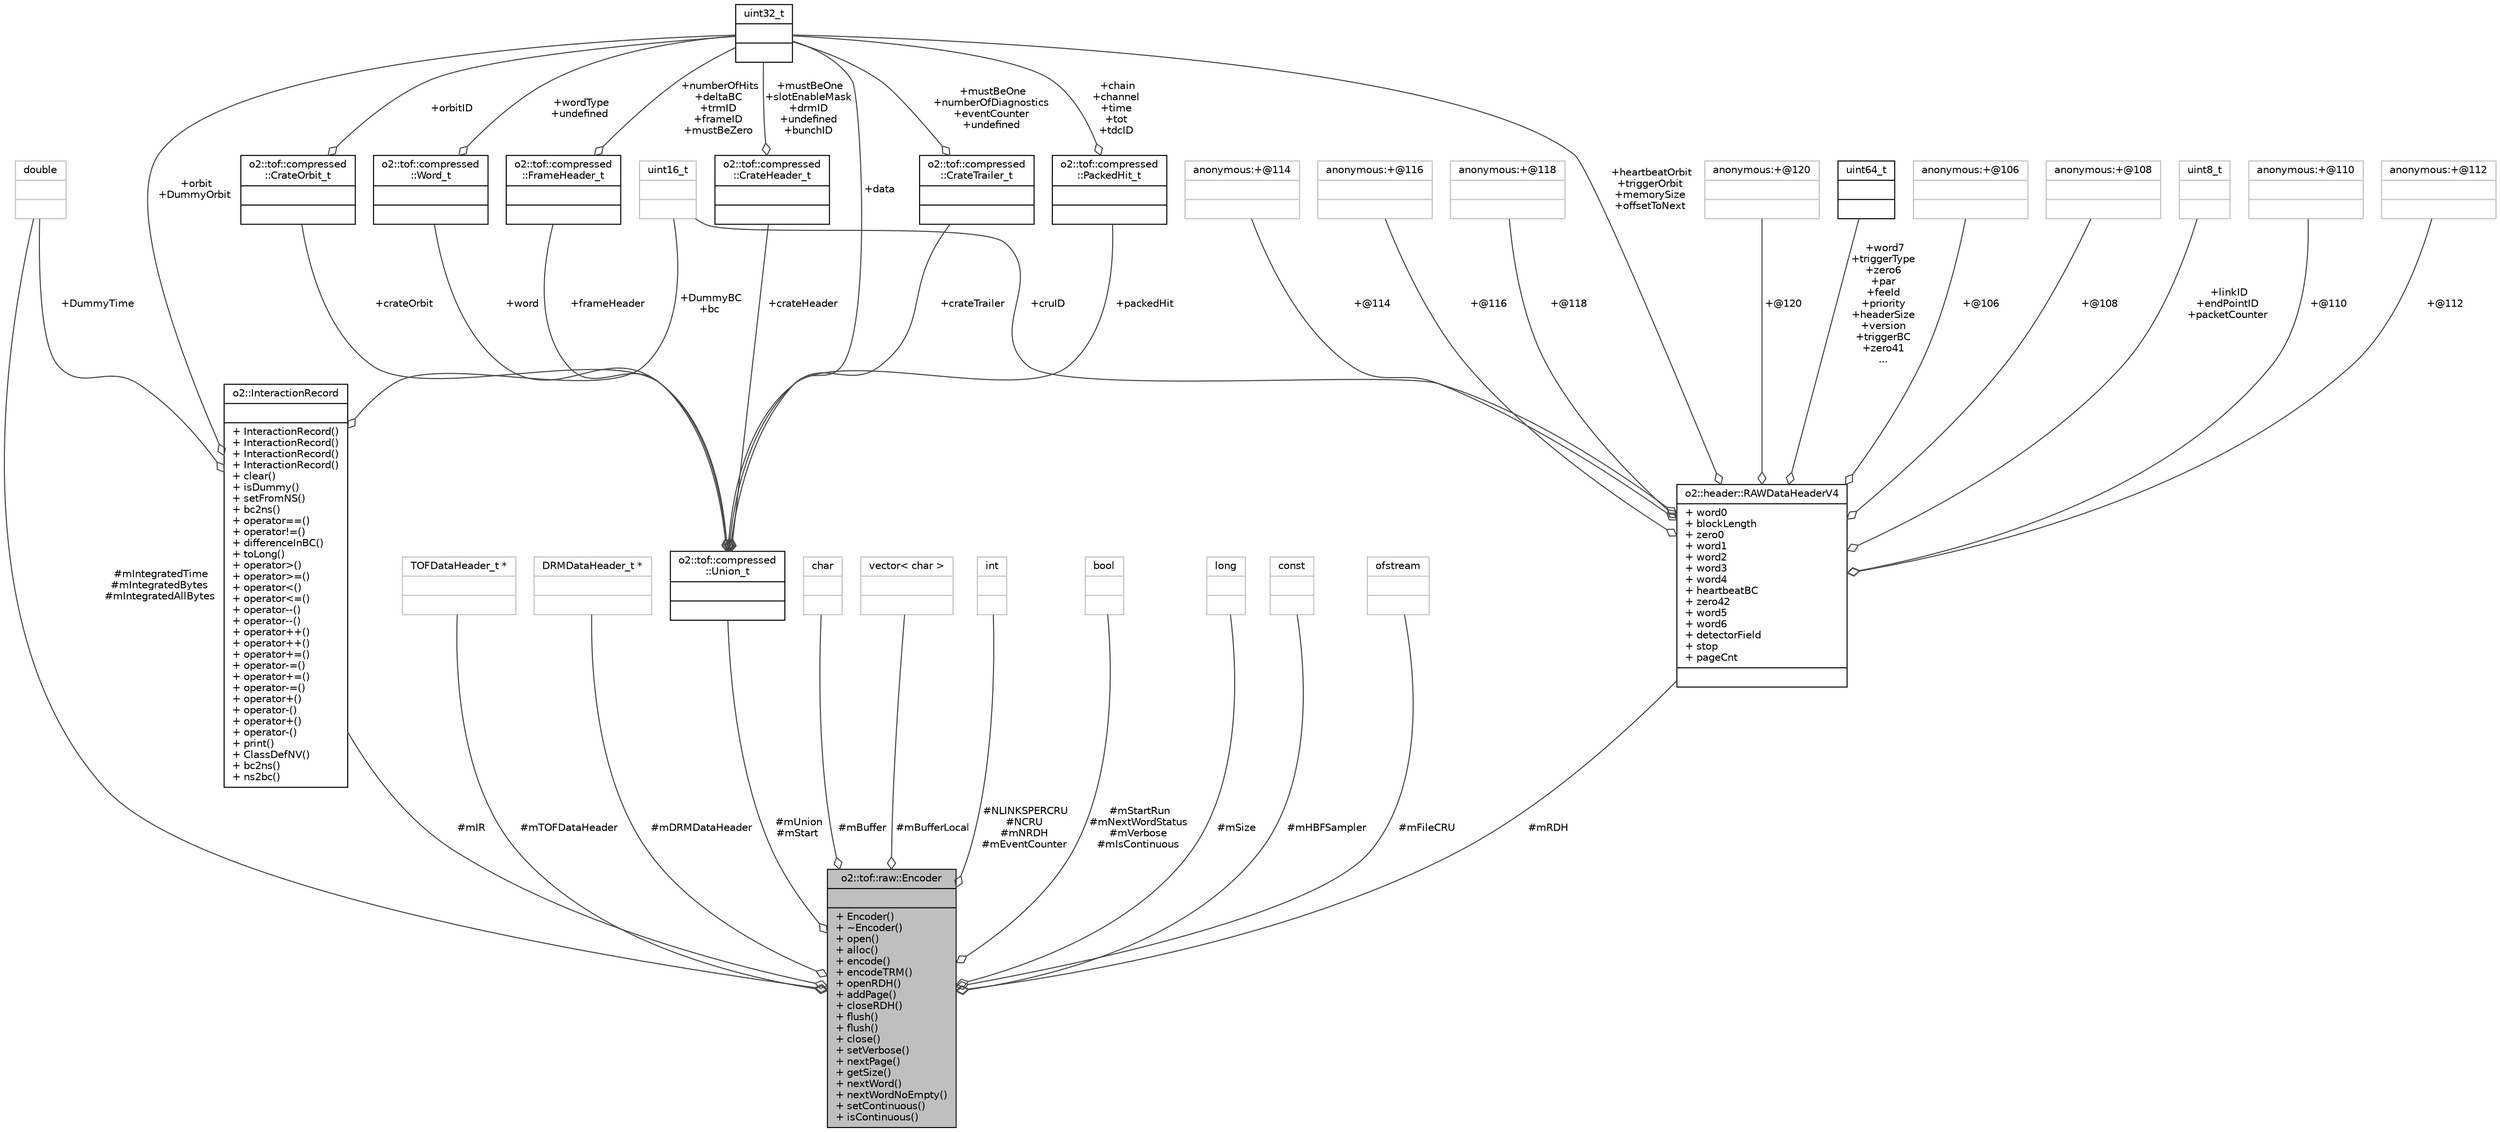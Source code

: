 digraph "o2::tof::raw::Encoder"
{
 // INTERACTIVE_SVG=YES
  bgcolor="transparent";
  edge [fontname="Helvetica",fontsize="10",labelfontname="Helvetica",labelfontsize="10"];
  node [fontname="Helvetica",fontsize="10",shape=record];
  Node1 [label="{o2::tof::raw::Encoder\n||+ Encoder()\l+ ~Encoder()\l+ open()\l+ alloc()\l+ encode()\l+ encodeTRM()\l+ openRDH()\l+ addPage()\l+ closeRDH()\l+ flush()\l+ flush()\l+ close()\l+ setVerbose()\l+ nextPage()\l+ getSize()\l+ nextWord()\l+ nextWordNoEmpty()\l+ setContinuous()\l+ isContinuous()\l}",height=0.2,width=0.4,color="black", fillcolor="grey75", style="filled", fontcolor="black"];
  Node2 -> Node1 [color="grey25",fontsize="10",style="solid",label=" #mIR" ,arrowhead="odiamond",fontname="Helvetica"];
  Node2 [label="{o2::InteractionRecord\n||+ InteractionRecord()\l+ InteractionRecord()\l+ InteractionRecord()\l+ InteractionRecord()\l+ clear()\l+ isDummy()\l+ setFromNS()\l+ bc2ns()\l+ operator==()\l+ operator!=()\l+ differenceInBC()\l+ toLong()\l+ operator\>()\l+ operator\>=()\l+ operator\<()\l+ operator\<=()\l+ operator--()\l+ operator--()\l+ operator++()\l+ operator++()\l+ operator+=()\l+ operator-=()\l+ operator+=()\l+ operator-=()\l+ operator+()\l+ operator-()\l+ operator+()\l+ operator-()\l+ print()\l+ ClassDefNV()\l+ bc2ns()\l+ ns2bc()\l}",height=0.2,width=0.4,color="black",URL="$d1/d21/structo2_1_1InteractionRecord.html"];
  Node3 -> Node2 [color="grey25",fontsize="10",style="solid",label=" +DummyTime" ,arrowhead="odiamond",fontname="Helvetica"];
  Node3 [label="{double\n||}",height=0.2,width=0.4,color="grey75"];
  Node4 -> Node2 [color="grey25",fontsize="10",style="solid",label=" +DummyBC\n+bc" ,arrowhead="odiamond",fontname="Helvetica"];
  Node4 [label="{uint16_t\n||}",height=0.2,width=0.4,color="grey75"];
  Node5 -> Node2 [color="grey25",fontsize="10",style="solid",label=" +orbit\n+DummyOrbit" ,arrowhead="odiamond",fontname="Helvetica"];
  Node5 [label="{uint32_t\n||}",height=0.2,width=0.4,color="black",URL="$d3/d87/classuint32__t.html"];
  Node6 -> Node1 [color="grey25",fontsize="10",style="solid",label=" #mTOFDataHeader" ,arrowhead="odiamond",fontname="Helvetica"];
  Node6 [label="{TOFDataHeader_t *\n||}",height=0.2,width=0.4,color="grey75"];
  Node3 -> Node1 [color="grey25",fontsize="10",style="solid",label=" #mIntegratedTime\n#mIntegratedBytes\n#mIntegratedAllBytes" ,arrowhead="odiamond",fontname="Helvetica"];
  Node7 -> Node1 [color="grey25",fontsize="10",style="solid",label=" #mDRMDataHeader" ,arrowhead="odiamond",fontname="Helvetica"];
  Node7 [label="{DRMDataHeader_t *\n||}",height=0.2,width=0.4,color="grey75"];
  Node8 -> Node1 [color="grey25",fontsize="10",style="solid",label=" #mUnion\n#mStart" ,arrowhead="odiamond",fontname="Helvetica"];
  Node8 [label="{o2::tof::compressed\l::Union_t\n||}",height=0.2,width=0.4,color="black",URL="$df/dd7/uniono2_1_1tof_1_1compressed_1_1Union__t.html"];
  Node9 -> Node8 [color="grey25",fontsize="10",style="solid",label=" +packedHit" ,arrowhead="odiamond",fontname="Helvetica"];
  Node9 [label="{o2::tof::compressed\l::PackedHit_t\n||}",height=0.2,width=0.4,color="black",URL="$df/d87/structo2_1_1tof_1_1compressed_1_1PackedHit__t.html"];
  Node5 -> Node9 [color="grey25",fontsize="10",style="solid",label=" +chain\n+channel\n+time\n+tot\n+tdcID" ,arrowhead="odiamond",fontname="Helvetica"];
  Node10 -> Node8 [color="grey25",fontsize="10",style="solid",label=" +crateTrailer" ,arrowhead="odiamond",fontname="Helvetica"];
  Node10 [label="{o2::tof::compressed\l::CrateTrailer_t\n||}",height=0.2,width=0.4,color="black",URL="$dc/d31/structo2_1_1tof_1_1compressed_1_1CrateTrailer__t.html"];
  Node5 -> Node10 [color="grey25",fontsize="10",style="solid",label=" +mustBeOne\n+numberOfDiagnostics\n+eventCounter\n+undefined" ,arrowhead="odiamond",fontname="Helvetica"];
  Node11 -> Node8 [color="grey25",fontsize="10",style="solid",label=" +crateOrbit" ,arrowhead="odiamond",fontname="Helvetica"];
  Node11 [label="{o2::tof::compressed\l::CrateOrbit_t\n||}",height=0.2,width=0.4,color="black",URL="$d0/df7/structo2_1_1tof_1_1compressed_1_1CrateOrbit__t.html"];
  Node5 -> Node11 [color="grey25",fontsize="10",style="solid",label=" +orbitID" ,arrowhead="odiamond",fontname="Helvetica"];
  Node12 -> Node8 [color="grey25",fontsize="10",style="solid",label=" +word" ,arrowhead="odiamond",fontname="Helvetica"];
  Node12 [label="{o2::tof::compressed\l::Word_t\n||}",height=0.2,width=0.4,color="black",URL="$d5/d0d/structo2_1_1tof_1_1compressed_1_1Word__t.html"];
  Node5 -> Node12 [color="grey25",fontsize="10",style="solid",label=" +wordType\n+undefined" ,arrowhead="odiamond",fontname="Helvetica"];
  Node5 -> Node8 [color="grey25",fontsize="10",style="solid",label=" +data" ,arrowhead="odiamond",fontname="Helvetica"];
  Node13 -> Node8 [color="grey25",fontsize="10",style="solid",label=" +frameHeader" ,arrowhead="odiamond",fontname="Helvetica"];
  Node13 [label="{o2::tof::compressed\l::FrameHeader_t\n||}",height=0.2,width=0.4,color="black",URL="$df/d7e/structo2_1_1tof_1_1compressed_1_1FrameHeader__t.html"];
  Node5 -> Node13 [color="grey25",fontsize="10",style="solid",label=" +numberOfHits\n+deltaBC\n+trmID\n+frameID\n+mustBeZero" ,arrowhead="odiamond",fontname="Helvetica"];
  Node14 -> Node8 [color="grey25",fontsize="10",style="solid",label=" +crateHeader" ,arrowhead="odiamond",fontname="Helvetica"];
  Node14 [label="{o2::tof::compressed\l::CrateHeader_t\n||}",height=0.2,width=0.4,color="black",URL="$d5/da4/structo2_1_1tof_1_1compressed_1_1CrateHeader__t.html"];
  Node5 -> Node14 [color="grey25",fontsize="10",style="solid",label=" +mustBeOne\n+slotEnableMask\n+drmID\n+undefined\n+bunchID" ,arrowhead="odiamond",fontname="Helvetica"];
  Node15 -> Node1 [color="grey25",fontsize="10",style="solid",label=" #mBuffer" ,arrowhead="odiamond",fontname="Helvetica"];
  Node15 [label="{char\n||}",height=0.2,width=0.4,color="grey75"];
  Node16 -> Node1 [color="grey25",fontsize="10",style="solid",label=" #mBufferLocal" ,arrowhead="odiamond",fontname="Helvetica"];
  Node16 [label="{vector\< char \>\n||}",height=0.2,width=0.4,color="grey75"];
  Node17 -> Node1 [color="grey25",fontsize="10",style="solid",label=" #NLINKSPERCRU\n#NCRU\n#mNRDH\n#mEventCounter" ,arrowhead="odiamond",fontname="Helvetica"];
  Node17 [label="{int\n||}",height=0.2,width=0.4,color="grey75"];
  Node18 -> Node1 [color="grey25",fontsize="10",style="solid",label=" #mStartRun\n#mNextWordStatus\n#mVerbose\n#mIsContinuous" ,arrowhead="odiamond",fontname="Helvetica"];
  Node18 [label="{bool\n||}",height=0.2,width=0.4,color="grey75"];
  Node19 -> Node1 [color="grey25",fontsize="10",style="solid",label=" #mSize" ,arrowhead="odiamond",fontname="Helvetica"];
  Node19 [label="{long\n||}",height=0.2,width=0.4,color="grey75"];
  Node20 -> Node1 [color="grey25",fontsize="10",style="solid",label=" #mHBFSampler" ,arrowhead="odiamond",fontname="Helvetica"];
  Node20 [label="{const\n||}",height=0.2,width=0.4,color="grey75"];
  Node21 -> Node1 [color="grey25",fontsize="10",style="solid",label=" #mFileCRU" ,arrowhead="odiamond",fontname="Helvetica"];
  Node21 [label="{ofstream\n||}",height=0.2,width=0.4,color="grey75"];
  Node22 -> Node1 [color="grey25",fontsize="10",style="solid",label=" #mRDH" ,arrowhead="odiamond",fontname="Helvetica"];
  Node22 [label="{o2::header::RAWDataHeaderV4\n|+ word0\l+ blockLength\l+ zero0\l+ word1\l+ word2\l+ word3\l+ word4\l+ heartbeatBC\l+ zero42\l+ word5\l+ word6\l+ detectorField\l+ stop\l+ pageCnt\l|}",height=0.2,width=0.4,color="black",URL="$d8/d47/structo2_1_1header_1_1RAWDataHeaderV4.html"];
  Node23 -> Node22 [color="grey25",fontsize="10",style="solid",label=" +@120" ,arrowhead="odiamond",fontname="Helvetica"];
  Node23 [label="{anonymous:+@120\n||}",height=0.2,width=0.4,color="grey75"];
  Node24 -> Node22 [color="grey25",fontsize="10",style="solid",label=" +word7\n+triggerType\n+zero6\n+par\n+feeId\n+priority\n+headerSize\n+version\n+triggerBC\n+zero41\n..." ,arrowhead="odiamond",fontname="Helvetica"];
  Node24 [label="{uint64_t\n||}",height=0.2,width=0.4,color="black",URL="$d6/d30/classuint64__t.html"];
  Node4 -> Node22 [color="grey25",fontsize="10",style="solid",label=" +cruID" ,arrowhead="odiamond",fontname="Helvetica"];
  Node25 -> Node22 [color="grey25",fontsize="10",style="solid",label=" +@106" ,arrowhead="odiamond",fontname="Helvetica"];
  Node25 [label="{anonymous:+@106\n||}",height=0.2,width=0.4,color="grey75"];
  Node26 -> Node22 [color="grey25",fontsize="10",style="solid",label=" +@108" ,arrowhead="odiamond",fontname="Helvetica"];
  Node26 [label="{anonymous:+@108\n||}",height=0.2,width=0.4,color="grey75"];
  Node27 -> Node22 [color="grey25",fontsize="10",style="solid",label=" +linkID\n+endPointID\n+packetCounter" ,arrowhead="odiamond",fontname="Helvetica"];
  Node27 [label="{uint8_t\n||}",height=0.2,width=0.4,color="grey75"];
  Node28 -> Node22 [color="grey25",fontsize="10",style="solid",label=" +@110" ,arrowhead="odiamond",fontname="Helvetica"];
  Node28 [label="{anonymous:+@110\n||}",height=0.2,width=0.4,color="grey75"];
  Node5 -> Node22 [color="grey25",fontsize="10",style="solid",label=" +heartbeatOrbit\n+triggerOrbit\n+memorySize\n+offsetToNext" ,arrowhead="odiamond",fontname="Helvetica"];
  Node29 -> Node22 [color="grey25",fontsize="10",style="solid",label=" +@112" ,arrowhead="odiamond",fontname="Helvetica"];
  Node29 [label="{anonymous:+@112\n||}",height=0.2,width=0.4,color="grey75"];
  Node30 -> Node22 [color="grey25",fontsize="10",style="solid",label=" +@114" ,arrowhead="odiamond",fontname="Helvetica"];
  Node30 [label="{anonymous:+@114\n||}",height=0.2,width=0.4,color="grey75"];
  Node31 -> Node22 [color="grey25",fontsize="10",style="solid",label=" +@116" ,arrowhead="odiamond",fontname="Helvetica"];
  Node31 [label="{anonymous:+@116\n||}",height=0.2,width=0.4,color="grey75"];
  Node32 -> Node22 [color="grey25",fontsize="10",style="solid",label=" +@118" ,arrowhead="odiamond",fontname="Helvetica"];
  Node32 [label="{anonymous:+@118\n||}",height=0.2,width=0.4,color="grey75"];
}
